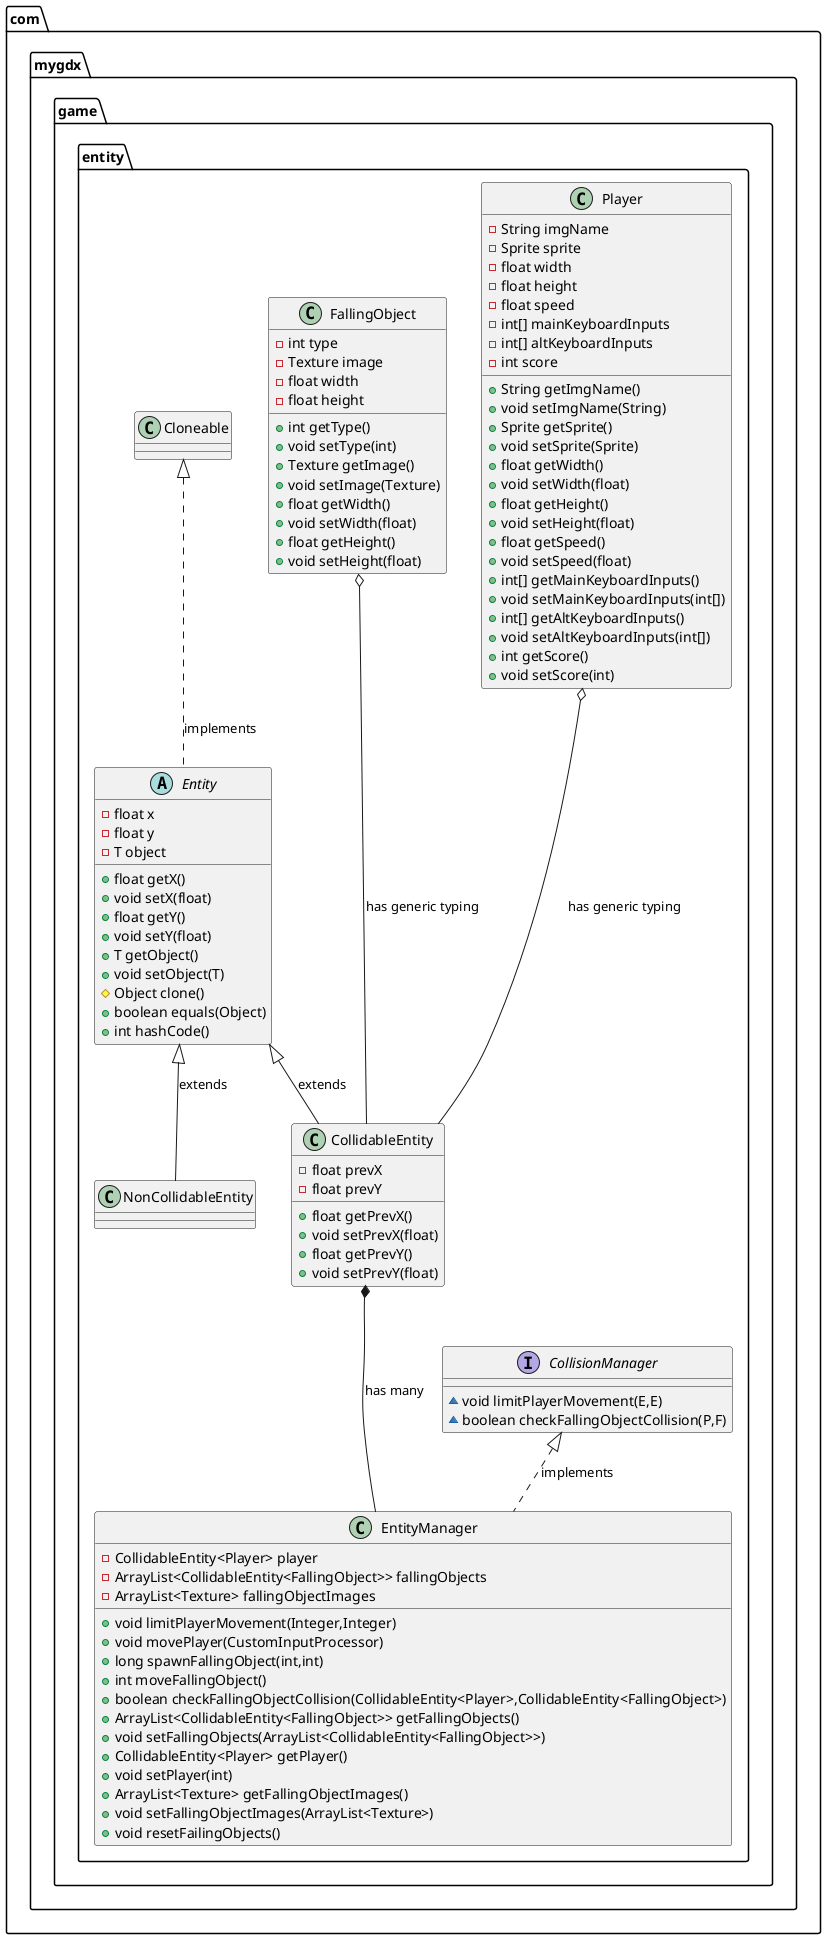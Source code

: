@startuml
class com.mygdx.game.entity.NonCollidableEntity {
}
class com.mygdx.game.entity.Player {
- String imgName
- Sprite sprite
- float width
- float height
- float speed
- int[] mainKeyboardInputs
- int[] altKeyboardInputs
- int score
+ String getImgName()
+ void setImgName(String)
+ Sprite getSprite()
+ void setSprite(Sprite)
+ float getWidth()
+ void setWidth(float)
+ float getHeight()
+ void setHeight(float)
+ float getSpeed()
+ void setSpeed(float)
+ int[] getMainKeyboardInputs()
+ void setMainKeyboardInputs(int[])
+ int[] getAltKeyboardInputs()
+ void setAltKeyboardInputs(int[])
+ int getScore()
+ void setScore(int)
}
abstract class com.mygdx.game.entity.Entity {
- float x
- float y
- T object
+ float getX()
+ void setX(float)
+ float getY()
+ void setY(float)
+ T getObject()
+ void setObject(T)
# Object clone()
+ boolean equals(Object)
+ int hashCode()
}
class com.mygdx.game.entity.FallingObject {
- int type
- Texture image
- float width
- float height
+ int getType()
+ void setType(int)
+ Texture getImage()
+ void setImage(Texture)
+ float getWidth()
+ void setWidth(float)
+ float getHeight()
+ void setHeight(float)
}
class com.mygdx.game.entity.CollidableEntity {
- float prevX
- float prevY
+ float getPrevX()
+ void setPrevX(float)
+ float getPrevY()
+ void setPrevY(float)
}
class com.mygdx.game.entity.EntityManager {
- CollidableEntity<Player> player
- ArrayList<CollidableEntity<FallingObject>> fallingObjects
- ArrayList<Texture> fallingObjectImages
+ void limitPlayerMovement(Integer,Integer)
+ void movePlayer(CustomInputProcessor)
+ long spawnFallingObject(int,int)
+ int moveFallingObject()
+ boolean checkFallingObjectCollision(CollidableEntity<Player>,CollidableEntity<FallingObject>)
+ ArrayList<CollidableEntity<FallingObject>> getFallingObjects()
+ void setFallingObjects(ArrayList<CollidableEntity<FallingObject>>)
+ CollidableEntity<Player> getPlayer()
+ void setPlayer(int)
+ ArrayList<Texture> getFallingObjectImages()
+ void setFallingObjectImages(ArrayList<Texture>)
+ void resetFailingObjects()
}
interface com.mygdx.game.entity.CollisionManager {
~ void limitPlayerMovement(E,E)
~ boolean checkFallingObjectCollision(P,F)
}


com.mygdx.game.entity.Entity <|-- com.mygdx.game.entity.NonCollidableEntity : "extends"
com.mygdx.game.entity.Cloneable <|.. com.mygdx.game.entity.Entity : "implements"
com.mygdx.game.entity.Entity <|-- com.mygdx.game.entity.CollidableEntity : "extends"
com.mygdx.game.entity.CollisionManager <|.. com.mygdx.game.entity.EntityManager : "implements"
com.mygdx.game.entity.Player o--- com.mygdx.game.entity.CollidableEntity : "has generic typing"
com.mygdx.game.entity.FallingObject o--- com.mygdx.game.entity.CollidableEntity : "has generic typing"
com.mygdx.game.entity.CollidableEntity *--- com.mygdx.game.entity.EntityManager : "has many"
@enduml